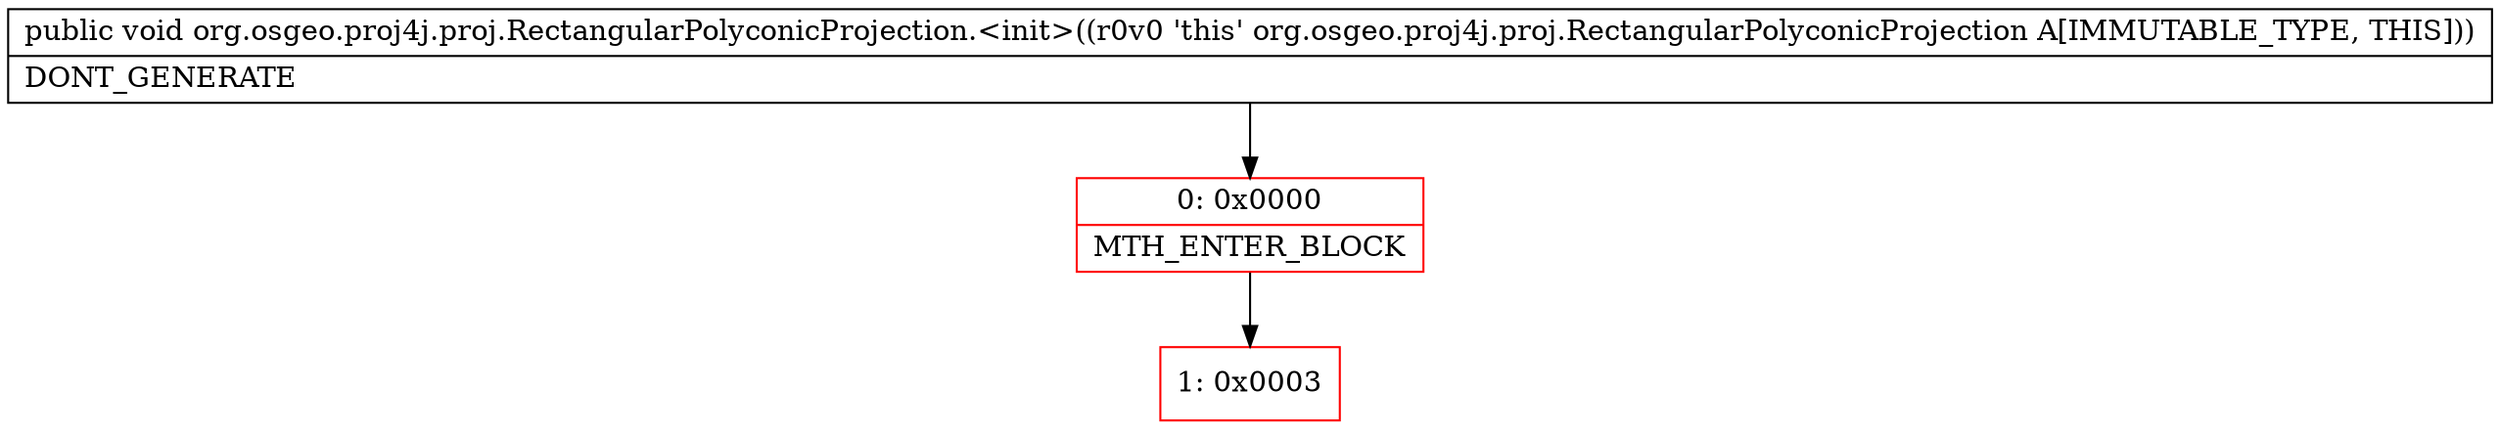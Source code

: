 digraph "CFG fororg.osgeo.proj4j.proj.RectangularPolyconicProjection.\<init\>()V" {
subgraph cluster_Region_1254315336 {
label = "R(0)";
node [shape=record,color=blue];
}
Node_0 [shape=record,color=red,label="{0\:\ 0x0000|MTH_ENTER_BLOCK\l}"];
Node_1 [shape=record,color=red,label="{1\:\ 0x0003}"];
MethodNode[shape=record,label="{public void org.osgeo.proj4j.proj.RectangularPolyconicProjection.\<init\>((r0v0 'this' org.osgeo.proj4j.proj.RectangularPolyconicProjection A[IMMUTABLE_TYPE, THIS]))  | DONT_GENERATE\l}"];
MethodNode -> Node_0;
Node_0 -> Node_1;
}

